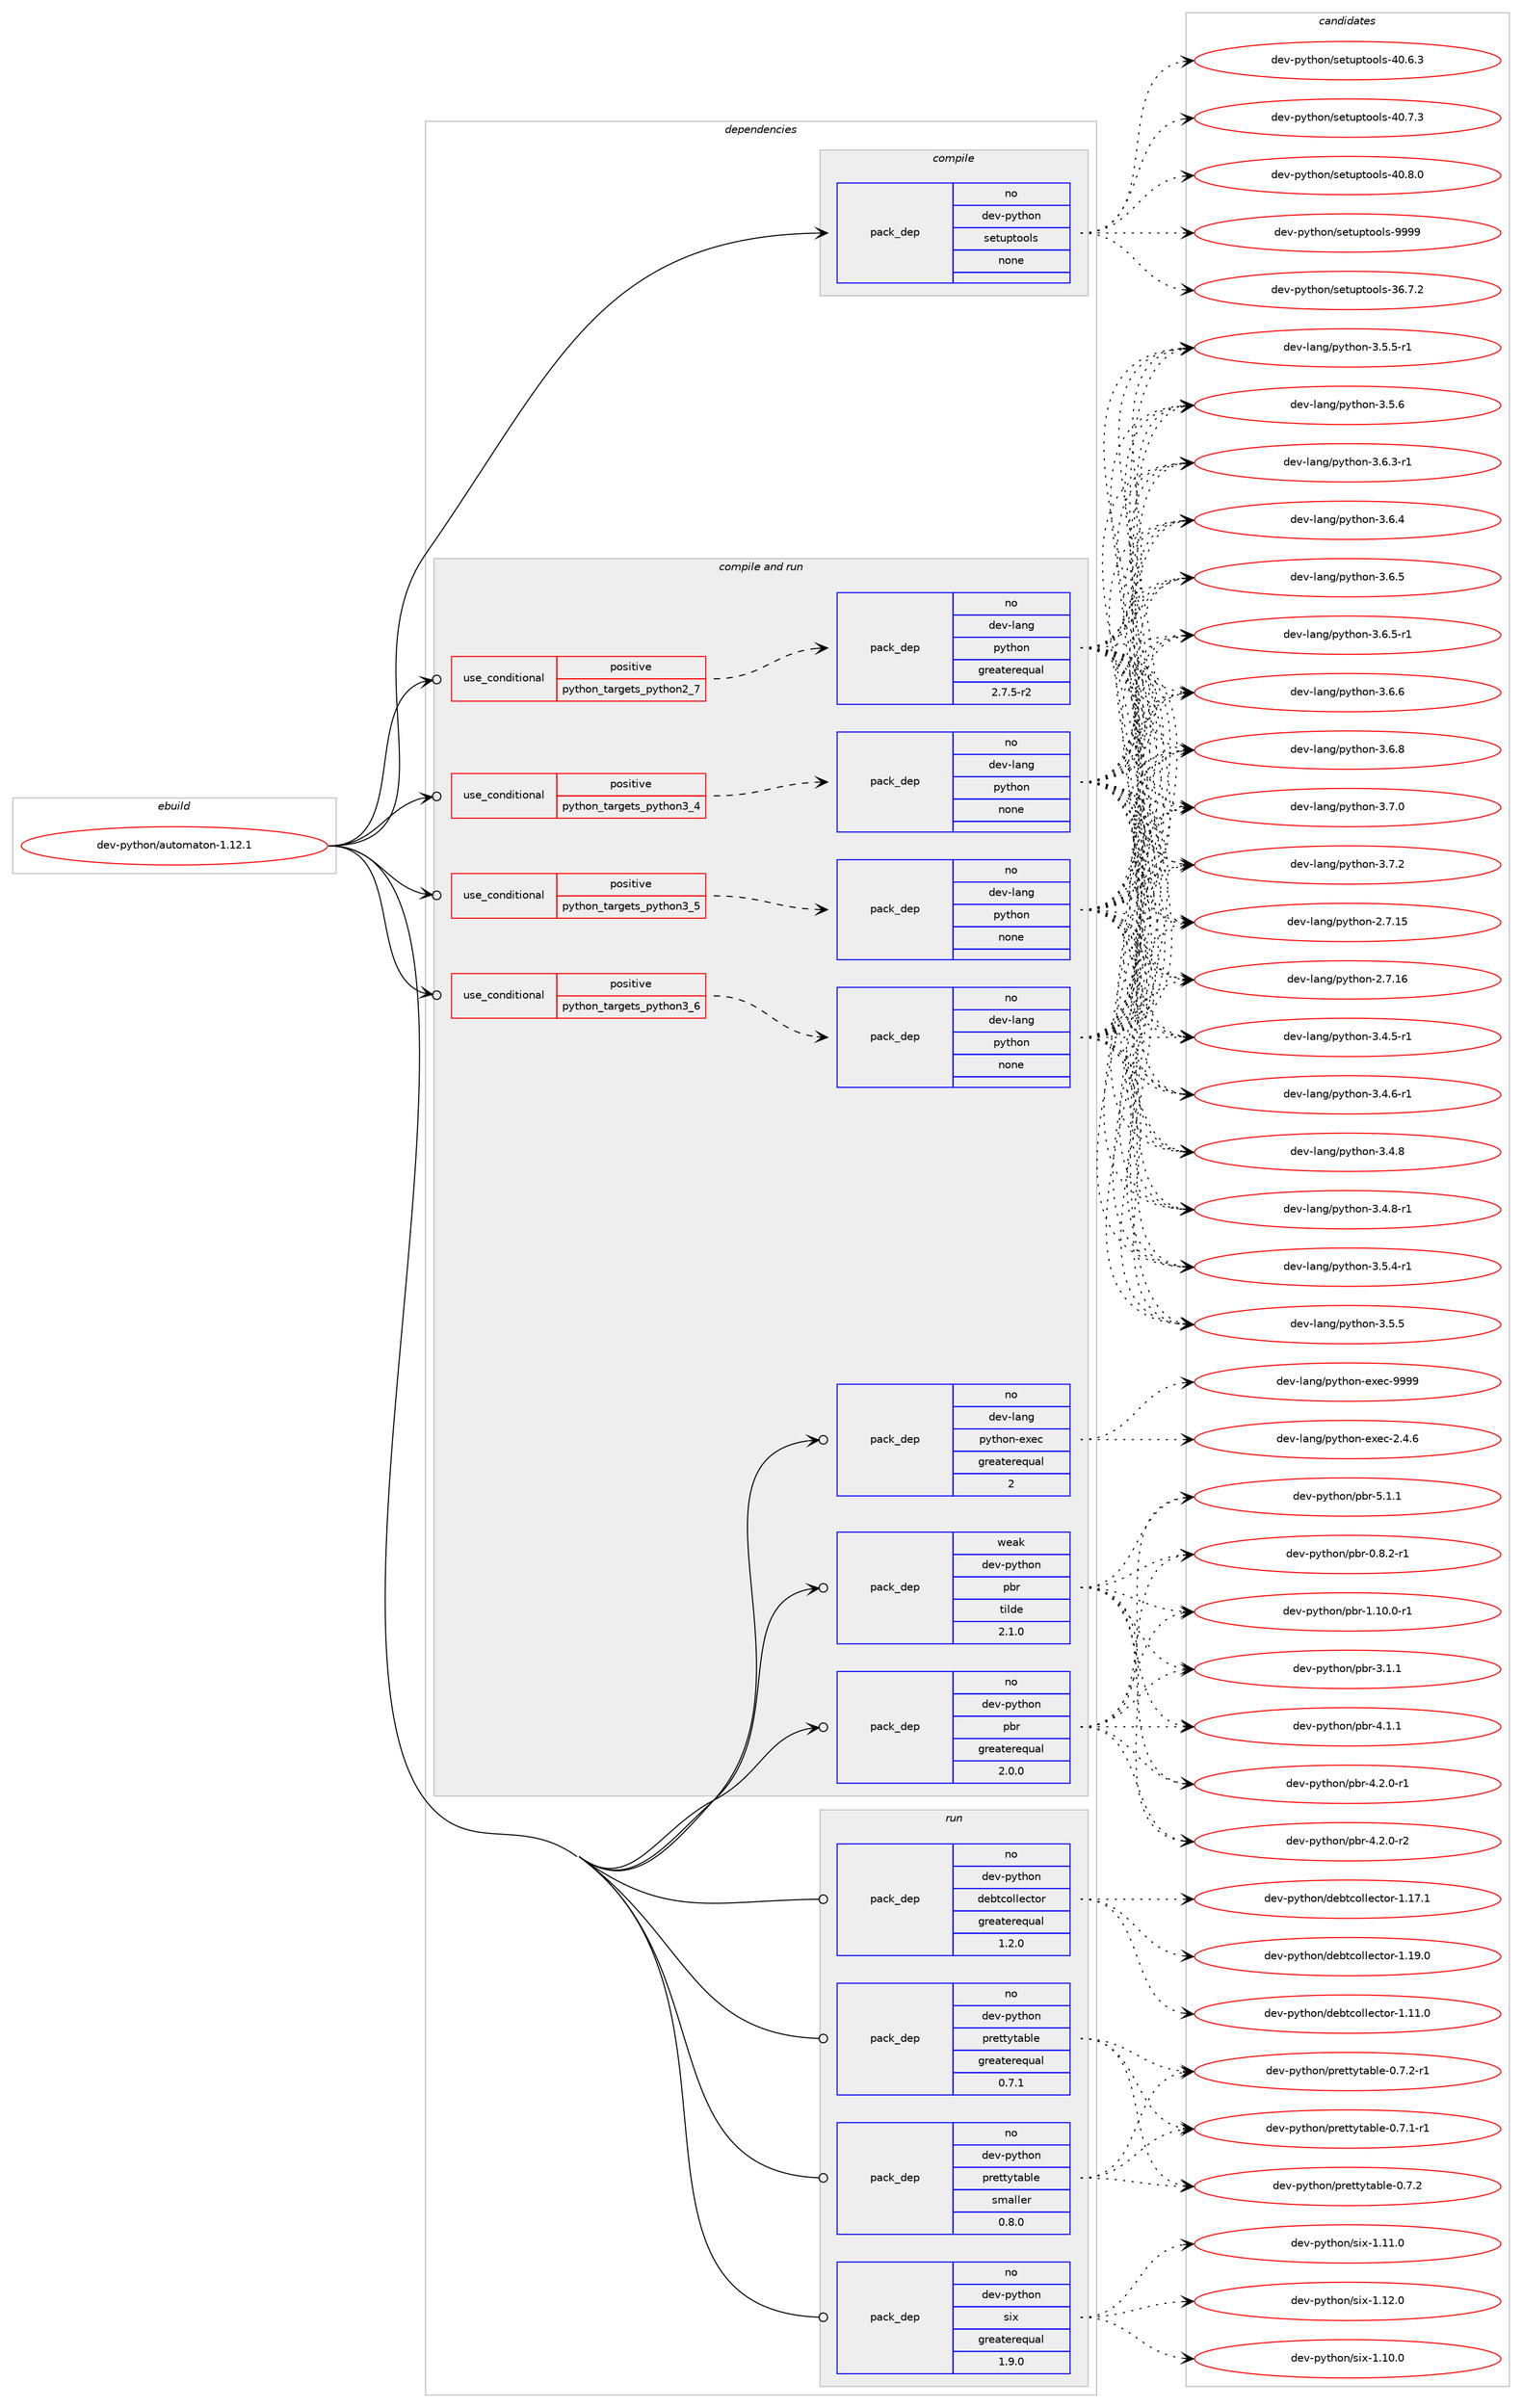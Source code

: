 digraph prolog {

# *************
# Graph options
# *************

newrank=true;
concentrate=true;
compound=true;
graph [rankdir=LR,fontname=Helvetica,fontsize=10,ranksep=1.5];#, ranksep=2.5, nodesep=0.2];
edge  [arrowhead=vee];
node  [fontname=Helvetica,fontsize=10];

# **********
# The ebuild
# **********

subgraph cluster_leftcol {
color=gray;
rank=same;
label=<<i>ebuild</i>>;
id [label="dev-python/automaton-1.12.1", color=red, width=4, href="../dev-python/automaton-1.12.1.svg"];
}

# ****************
# The dependencies
# ****************

subgraph cluster_midcol {
color=gray;
label=<<i>dependencies</i>>;
subgraph cluster_compile {
fillcolor="#eeeeee";
style=filled;
label=<<i>compile</i>>;
subgraph pack1005391 {
dependency1399926 [label=<<TABLE BORDER="0" CELLBORDER="1" CELLSPACING="0" CELLPADDING="4" WIDTH="220"><TR><TD ROWSPAN="6" CELLPADDING="30">pack_dep</TD></TR><TR><TD WIDTH="110">no</TD></TR><TR><TD>dev-python</TD></TR><TR><TD>setuptools</TD></TR><TR><TD>none</TD></TR><TR><TD></TD></TR></TABLE>>, shape=none, color=blue];
}
id:e -> dependency1399926:w [weight=20,style="solid",arrowhead="vee"];
}
subgraph cluster_compileandrun {
fillcolor="#eeeeee";
style=filled;
label=<<i>compile and run</i>>;
subgraph cond371309 {
dependency1399927 [label=<<TABLE BORDER="0" CELLBORDER="1" CELLSPACING="0" CELLPADDING="4"><TR><TD ROWSPAN="3" CELLPADDING="10">use_conditional</TD></TR><TR><TD>positive</TD></TR><TR><TD>python_targets_python2_7</TD></TR></TABLE>>, shape=none, color=red];
subgraph pack1005392 {
dependency1399928 [label=<<TABLE BORDER="0" CELLBORDER="1" CELLSPACING="0" CELLPADDING="4" WIDTH="220"><TR><TD ROWSPAN="6" CELLPADDING="30">pack_dep</TD></TR><TR><TD WIDTH="110">no</TD></TR><TR><TD>dev-lang</TD></TR><TR><TD>python</TD></TR><TR><TD>greaterequal</TD></TR><TR><TD>2.7.5-r2</TD></TR></TABLE>>, shape=none, color=blue];
}
dependency1399927:e -> dependency1399928:w [weight=20,style="dashed",arrowhead="vee"];
}
id:e -> dependency1399927:w [weight=20,style="solid",arrowhead="odotvee"];
subgraph cond371310 {
dependency1399929 [label=<<TABLE BORDER="0" CELLBORDER="1" CELLSPACING="0" CELLPADDING="4"><TR><TD ROWSPAN="3" CELLPADDING="10">use_conditional</TD></TR><TR><TD>positive</TD></TR><TR><TD>python_targets_python3_4</TD></TR></TABLE>>, shape=none, color=red];
subgraph pack1005393 {
dependency1399930 [label=<<TABLE BORDER="0" CELLBORDER="1" CELLSPACING="0" CELLPADDING="4" WIDTH="220"><TR><TD ROWSPAN="6" CELLPADDING="30">pack_dep</TD></TR><TR><TD WIDTH="110">no</TD></TR><TR><TD>dev-lang</TD></TR><TR><TD>python</TD></TR><TR><TD>none</TD></TR><TR><TD></TD></TR></TABLE>>, shape=none, color=blue];
}
dependency1399929:e -> dependency1399930:w [weight=20,style="dashed",arrowhead="vee"];
}
id:e -> dependency1399929:w [weight=20,style="solid",arrowhead="odotvee"];
subgraph cond371311 {
dependency1399931 [label=<<TABLE BORDER="0" CELLBORDER="1" CELLSPACING="0" CELLPADDING="4"><TR><TD ROWSPAN="3" CELLPADDING="10">use_conditional</TD></TR><TR><TD>positive</TD></TR><TR><TD>python_targets_python3_5</TD></TR></TABLE>>, shape=none, color=red];
subgraph pack1005394 {
dependency1399932 [label=<<TABLE BORDER="0" CELLBORDER="1" CELLSPACING="0" CELLPADDING="4" WIDTH="220"><TR><TD ROWSPAN="6" CELLPADDING="30">pack_dep</TD></TR><TR><TD WIDTH="110">no</TD></TR><TR><TD>dev-lang</TD></TR><TR><TD>python</TD></TR><TR><TD>none</TD></TR><TR><TD></TD></TR></TABLE>>, shape=none, color=blue];
}
dependency1399931:e -> dependency1399932:w [weight=20,style="dashed",arrowhead="vee"];
}
id:e -> dependency1399931:w [weight=20,style="solid",arrowhead="odotvee"];
subgraph cond371312 {
dependency1399933 [label=<<TABLE BORDER="0" CELLBORDER="1" CELLSPACING="0" CELLPADDING="4"><TR><TD ROWSPAN="3" CELLPADDING="10">use_conditional</TD></TR><TR><TD>positive</TD></TR><TR><TD>python_targets_python3_6</TD></TR></TABLE>>, shape=none, color=red];
subgraph pack1005395 {
dependency1399934 [label=<<TABLE BORDER="0" CELLBORDER="1" CELLSPACING="0" CELLPADDING="4" WIDTH="220"><TR><TD ROWSPAN="6" CELLPADDING="30">pack_dep</TD></TR><TR><TD WIDTH="110">no</TD></TR><TR><TD>dev-lang</TD></TR><TR><TD>python</TD></TR><TR><TD>none</TD></TR><TR><TD></TD></TR></TABLE>>, shape=none, color=blue];
}
dependency1399933:e -> dependency1399934:w [weight=20,style="dashed",arrowhead="vee"];
}
id:e -> dependency1399933:w [weight=20,style="solid",arrowhead="odotvee"];
subgraph pack1005396 {
dependency1399935 [label=<<TABLE BORDER="0" CELLBORDER="1" CELLSPACING="0" CELLPADDING="4" WIDTH="220"><TR><TD ROWSPAN="6" CELLPADDING="30">pack_dep</TD></TR><TR><TD WIDTH="110">no</TD></TR><TR><TD>dev-lang</TD></TR><TR><TD>python-exec</TD></TR><TR><TD>greaterequal</TD></TR><TR><TD>2</TD></TR></TABLE>>, shape=none, color=blue];
}
id:e -> dependency1399935:w [weight=20,style="solid",arrowhead="odotvee"];
subgraph pack1005397 {
dependency1399936 [label=<<TABLE BORDER="0" CELLBORDER="1" CELLSPACING="0" CELLPADDING="4" WIDTH="220"><TR><TD ROWSPAN="6" CELLPADDING="30">pack_dep</TD></TR><TR><TD WIDTH="110">no</TD></TR><TR><TD>dev-python</TD></TR><TR><TD>pbr</TD></TR><TR><TD>greaterequal</TD></TR><TR><TD>2.0.0</TD></TR></TABLE>>, shape=none, color=blue];
}
id:e -> dependency1399936:w [weight=20,style="solid",arrowhead="odotvee"];
subgraph pack1005398 {
dependency1399937 [label=<<TABLE BORDER="0" CELLBORDER="1" CELLSPACING="0" CELLPADDING="4" WIDTH="220"><TR><TD ROWSPAN="6" CELLPADDING="30">pack_dep</TD></TR><TR><TD WIDTH="110">weak</TD></TR><TR><TD>dev-python</TD></TR><TR><TD>pbr</TD></TR><TR><TD>tilde</TD></TR><TR><TD>2.1.0</TD></TR></TABLE>>, shape=none, color=blue];
}
id:e -> dependency1399937:w [weight=20,style="solid",arrowhead="odotvee"];
}
subgraph cluster_run {
fillcolor="#eeeeee";
style=filled;
label=<<i>run</i>>;
subgraph pack1005399 {
dependency1399938 [label=<<TABLE BORDER="0" CELLBORDER="1" CELLSPACING="0" CELLPADDING="4" WIDTH="220"><TR><TD ROWSPAN="6" CELLPADDING="30">pack_dep</TD></TR><TR><TD WIDTH="110">no</TD></TR><TR><TD>dev-python</TD></TR><TR><TD>debtcollector</TD></TR><TR><TD>greaterequal</TD></TR><TR><TD>1.2.0</TD></TR></TABLE>>, shape=none, color=blue];
}
id:e -> dependency1399938:w [weight=20,style="solid",arrowhead="odot"];
subgraph pack1005400 {
dependency1399939 [label=<<TABLE BORDER="0" CELLBORDER="1" CELLSPACING="0" CELLPADDING="4" WIDTH="220"><TR><TD ROWSPAN="6" CELLPADDING="30">pack_dep</TD></TR><TR><TD WIDTH="110">no</TD></TR><TR><TD>dev-python</TD></TR><TR><TD>prettytable</TD></TR><TR><TD>greaterequal</TD></TR><TR><TD>0.7.1</TD></TR></TABLE>>, shape=none, color=blue];
}
id:e -> dependency1399939:w [weight=20,style="solid",arrowhead="odot"];
subgraph pack1005401 {
dependency1399940 [label=<<TABLE BORDER="0" CELLBORDER="1" CELLSPACING="0" CELLPADDING="4" WIDTH="220"><TR><TD ROWSPAN="6" CELLPADDING="30">pack_dep</TD></TR><TR><TD WIDTH="110">no</TD></TR><TR><TD>dev-python</TD></TR><TR><TD>prettytable</TD></TR><TR><TD>smaller</TD></TR><TR><TD>0.8.0</TD></TR></TABLE>>, shape=none, color=blue];
}
id:e -> dependency1399940:w [weight=20,style="solid",arrowhead="odot"];
subgraph pack1005402 {
dependency1399941 [label=<<TABLE BORDER="0" CELLBORDER="1" CELLSPACING="0" CELLPADDING="4" WIDTH="220"><TR><TD ROWSPAN="6" CELLPADDING="30">pack_dep</TD></TR><TR><TD WIDTH="110">no</TD></TR><TR><TD>dev-python</TD></TR><TR><TD>six</TD></TR><TR><TD>greaterequal</TD></TR><TR><TD>1.9.0</TD></TR></TABLE>>, shape=none, color=blue];
}
id:e -> dependency1399941:w [weight=20,style="solid",arrowhead="odot"];
}
}

# **************
# The candidates
# **************

subgraph cluster_choices {
rank=same;
color=gray;
label=<<i>candidates</i>>;

subgraph choice1005391 {
color=black;
nodesep=1;
choice100101118451121211161041111104711510111611711211611111110811545515446554650 [label="dev-python/setuptools-36.7.2", color=red, width=4,href="../dev-python/setuptools-36.7.2.svg"];
choice100101118451121211161041111104711510111611711211611111110811545524846544651 [label="dev-python/setuptools-40.6.3", color=red, width=4,href="../dev-python/setuptools-40.6.3.svg"];
choice100101118451121211161041111104711510111611711211611111110811545524846554651 [label="dev-python/setuptools-40.7.3", color=red, width=4,href="../dev-python/setuptools-40.7.3.svg"];
choice100101118451121211161041111104711510111611711211611111110811545524846564648 [label="dev-python/setuptools-40.8.0", color=red, width=4,href="../dev-python/setuptools-40.8.0.svg"];
choice10010111845112121116104111110471151011161171121161111111081154557575757 [label="dev-python/setuptools-9999", color=red, width=4,href="../dev-python/setuptools-9999.svg"];
dependency1399926:e -> choice100101118451121211161041111104711510111611711211611111110811545515446554650:w [style=dotted,weight="100"];
dependency1399926:e -> choice100101118451121211161041111104711510111611711211611111110811545524846544651:w [style=dotted,weight="100"];
dependency1399926:e -> choice100101118451121211161041111104711510111611711211611111110811545524846554651:w [style=dotted,weight="100"];
dependency1399926:e -> choice100101118451121211161041111104711510111611711211611111110811545524846564648:w [style=dotted,weight="100"];
dependency1399926:e -> choice10010111845112121116104111110471151011161171121161111111081154557575757:w [style=dotted,weight="100"];
}
subgraph choice1005392 {
color=black;
nodesep=1;
choice10010111845108971101034711212111610411111045504655464953 [label="dev-lang/python-2.7.15", color=red, width=4,href="../dev-lang/python-2.7.15.svg"];
choice10010111845108971101034711212111610411111045504655464954 [label="dev-lang/python-2.7.16", color=red, width=4,href="../dev-lang/python-2.7.16.svg"];
choice1001011184510897110103471121211161041111104551465246534511449 [label="dev-lang/python-3.4.5-r1", color=red, width=4,href="../dev-lang/python-3.4.5-r1.svg"];
choice1001011184510897110103471121211161041111104551465246544511449 [label="dev-lang/python-3.4.6-r1", color=red, width=4,href="../dev-lang/python-3.4.6-r1.svg"];
choice100101118451089711010347112121116104111110455146524656 [label="dev-lang/python-3.4.8", color=red, width=4,href="../dev-lang/python-3.4.8.svg"];
choice1001011184510897110103471121211161041111104551465246564511449 [label="dev-lang/python-3.4.8-r1", color=red, width=4,href="../dev-lang/python-3.4.8-r1.svg"];
choice1001011184510897110103471121211161041111104551465346524511449 [label="dev-lang/python-3.5.4-r1", color=red, width=4,href="../dev-lang/python-3.5.4-r1.svg"];
choice100101118451089711010347112121116104111110455146534653 [label="dev-lang/python-3.5.5", color=red, width=4,href="../dev-lang/python-3.5.5.svg"];
choice1001011184510897110103471121211161041111104551465346534511449 [label="dev-lang/python-3.5.5-r1", color=red, width=4,href="../dev-lang/python-3.5.5-r1.svg"];
choice100101118451089711010347112121116104111110455146534654 [label="dev-lang/python-3.5.6", color=red, width=4,href="../dev-lang/python-3.5.6.svg"];
choice1001011184510897110103471121211161041111104551465446514511449 [label="dev-lang/python-3.6.3-r1", color=red, width=4,href="../dev-lang/python-3.6.3-r1.svg"];
choice100101118451089711010347112121116104111110455146544652 [label="dev-lang/python-3.6.4", color=red, width=4,href="../dev-lang/python-3.6.4.svg"];
choice100101118451089711010347112121116104111110455146544653 [label="dev-lang/python-3.6.5", color=red, width=4,href="../dev-lang/python-3.6.5.svg"];
choice1001011184510897110103471121211161041111104551465446534511449 [label="dev-lang/python-3.6.5-r1", color=red, width=4,href="../dev-lang/python-3.6.5-r1.svg"];
choice100101118451089711010347112121116104111110455146544654 [label="dev-lang/python-3.6.6", color=red, width=4,href="../dev-lang/python-3.6.6.svg"];
choice100101118451089711010347112121116104111110455146544656 [label="dev-lang/python-3.6.8", color=red, width=4,href="../dev-lang/python-3.6.8.svg"];
choice100101118451089711010347112121116104111110455146554648 [label="dev-lang/python-3.7.0", color=red, width=4,href="../dev-lang/python-3.7.0.svg"];
choice100101118451089711010347112121116104111110455146554650 [label="dev-lang/python-3.7.2", color=red, width=4,href="../dev-lang/python-3.7.2.svg"];
dependency1399928:e -> choice10010111845108971101034711212111610411111045504655464953:w [style=dotted,weight="100"];
dependency1399928:e -> choice10010111845108971101034711212111610411111045504655464954:w [style=dotted,weight="100"];
dependency1399928:e -> choice1001011184510897110103471121211161041111104551465246534511449:w [style=dotted,weight="100"];
dependency1399928:e -> choice1001011184510897110103471121211161041111104551465246544511449:w [style=dotted,weight="100"];
dependency1399928:e -> choice100101118451089711010347112121116104111110455146524656:w [style=dotted,weight="100"];
dependency1399928:e -> choice1001011184510897110103471121211161041111104551465246564511449:w [style=dotted,weight="100"];
dependency1399928:e -> choice1001011184510897110103471121211161041111104551465346524511449:w [style=dotted,weight="100"];
dependency1399928:e -> choice100101118451089711010347112121116104111110455146534653:w [style=dotted,weight="100"];
dependency1399928:e -> choice1001011184510897110103471121211161041111104551465346534511449:w [style=dotted,weight="100"];
dependency1399928:e -> choice100101118451089711010347112121116104111110455146534654:w [style=dotted,weight="100"];
dependency1399928:e -> choice1001011184510897110103471121211161041111104551465446514511449:w [style=dotted,weight="100"];
dependency1399928:e -> choice100101118451089711010347112121116104111110455146544652:w [style=dotted,weight="100"];
dependency1399928:e -> choice100101118451089711010347112121116104111110455146544653:w [style=dotted,weight="100"];
dependency1399928:e -> choice1001011184510897110103471121211161041111104551465446534511449:w [style=dotted,weight="100"];
dependency1399928:e -> choice100101118451089711010347112121116104111110455146544654:w [style=dotted,weight="100"];
dependency1399928:e -> choice100101118451089711010347112121116104111110455146544656:w [style=dotted,weight="100"];
dependency1399928:e -> choice100101118451089711010347112121116104111110455146554648:w [style=dotted,weight="100"];
dependency1399928:e -> choice100101118451089711010347112121116104111110455146554650:w [style=dotted,weight="100"];
}
subgraph choice1005393 {
color=black;
nodesep=1;
choice10010111845108971101034711212111610411111045504655464953 [label="dev-lang/python-2.7.15", color=red, width=4,href="../dev-lang/python-2.7.15.svg"];
choice10010111845108971101034711212111610411111045504655464954 [label="dev-lang/python-2.7.16", color=red, width=4,href="../dev-lang/python-2.7.16.svg"];
choice1001011184510897110103471121211161041111104551465246534511449 [label="dev-lang/python-3.4.5-r1", color=red, width=4,href="../dev-lang/python-3.4.5-r1.svg"];
choice1001011184510897110103471121211161041111104551465246544511449 [label="dev-lang/python-3.4.6-r1", color=red, width=4,href="../dev-lang/python-3.4.6-r1.svg"];
choice100101118451089711010347112121116104111110455146524656 [label="dev-lang/python-3.4.8", color=red, width=4,href="../dev-lang/python-3.4.8.svg"];
choice1001011184510897110103471121211161041111104551465246564511449 [label="dev-lang/python-3.4.8-r1", color=red, width=4,href="../dev-lang/python-3.4.8-r1.svg"];
choice1001011184510897110103471121211161041111104551465346524511449 [label="dev-lang/python-3.5.4-r1", color=red, width=4,href="../dev-lang/python-3.5.4-r1.svg"];
choice100101118451089711010347112121116104111110455146534653 [label="dev-lang/python-3.5.5", color=red, width=4,href="../dev-lang/python-3.5.5.svg"];
choice1001011184510897110103471121211161041111104551465346534511449 [label="dev-lang/python-3.5.5-r1", color=red, width=4,href="../dev-lang/python-3.5.5-r1.svg"];
choice100101118451089711010347112121116104111110455146534654 [label="dev-lang/python-3.5.6", color=red, width=4,href="../dev-lang/python-3.5.6.svg"];
choice1001011184510897110103471121211161041111104551465446514511449 [label="dev-lang/python-3.6.3-r1", color=red, width=4,href="../dev-lang/python-3.6.3-r1.svg"];
choice100101118451089711010347112121116104111110455146544652 [label="dev-lang/python-3.6.4", color=red, width=4,href="../dev-lang/python-3.6.4.svg"];
choice100101118451089711010347112121116104111110455146544653 [label="dev-lang/python-3.6.5", color=red, width=4,href="../dev-lang/python-3.6.5.svg"];
choice1001011184510897110103471121211161041111104551465446534511449 [label="dev-lang/python-3.6.5-r1", color=red, width=4,href="../dev-lang/python-3.6.5-r1.svg"];
choice100101118451089711010347112121116104111110455146544654 [label="dev-lang/python-3.6.6", color=red, width=4,href="../dev-lang/python-3.6.6.svg"];
choice100101118451089711010347112121116104111110455146544656 [label="dev-lang/python-3.6.8", color=red, width=4,href="../dev-lang/python-3.6.8.svg"];
choice100101118451089711010347112121116104111110455146554648 [label="dev-lang/python-3.7.0", color=red, width=4,href="../dev-lang/python-3.7.0.svg"];
choice100101118451089711010347112121116104111110455146554650 [label="dev-lang/python-3.7.2", color=red, width=4,href="../dev-lang/python-3.7.2.svg"];
dependency1399930:e -> choice10010111845108971101034711212111610411111045504655464953:w [style=dotted,weight="100"];
dependency1399930:e -> choice10010111845108971101034711212111610411111045504655464954:w [style=dotted,weight="100"];
dependency1399930:e -> choice1001011184510897110103471121211161041111104551465246534511449:w [style=dotted,weight="100"];
dependency1399930:e -> choice1001011184510897110103471121211161041111104551465246544511449:w [style=dotted,weight="100"];
dependency1399930:e -> choice100101118451089711010347112121116104111110455146524656:w [style=dotted,weight="100"];
dependency1399930:e -> choice1001011184510897110103471121211161041111104551465246564511449:w [style=dotted,weight="100"];
dependency1399930:e -> choice1001011184510897110103471121211161041111104551465346524511449:w [style=dotted,weight="100"];
dependency1399930:e -> choice100101118451089711010347112121116104111110455146534653:w [style=dotted,weight="100"];
dependency1399930:e -> choice1001011184510897110103471121211161041111104551465346534511449:w [style=dotted,weight="100"];
dependency1399930:e -> choice100101118451089711010347112121116104111110455146534654:w [style=dotted,weight="100"];
dependency1399930:e -> choice1001011184510897110103471121211161041111104551465446514511449:w [style=dotted,weight="100"];
dependency1399930:e -> choice100101118451089711010347112121116104111110455146544652:w [style=dotted,weight="100"];
dependency1399930:e -> choice100101118451089711010347112121116104111110455146544653:w [style=dotted,weight="100"];
dependency1399930:e -> choice1001011184510897110103471121211161041111104551465446534511449:w [style=dotted,weight="100"];
dependency1399930:e -> choice100101118451089711010347112121116104111110455146544654:w [style=dotted,weight="100"];
dependency1399930:e -> choice100101118451089711010347112121116104111110455146544656:w [style=dotted,weight="100"];
dependency1399930:e -> choice100101118451089711010347112121116104111110455146554648:w [style=dotted,weight="100"];
dependency1399930:e -> choice100101118451089711010347112121116104111110455146554650:w [style=dotted,weight="100"];
}
subgraph choice1005394 {
color=black;
nodesep=1;
choice10010111845108971101034711212111610411111045504655464953 [label="dev-lang/python-2.7.15", color=red, width=4,href="../dev-lang/python-2.7.15.svg"];
choice10010111845108971101034711212111610411111045504655464954 [label="dev-lang/python-2.7.16", color=red, width=4,href="../dev-lang/python-2.7.16.svg"];
choice1001011184510897110103471121211161041111104551465246534511449 [label="dev-lang/python-3.4.5-r1", color=red, width=4,href="../dev-lang/python-3.4.5-r1.svg"];
choice1001011184510897110103471121211161041111104551465246544511449 [label="dev-lang/python-3.4.6-r1", color=red, width=4,href="../dev-lang/python-3.4.6-r1.svg"];
choice100101118451089711010347112121116104111110455146524656 [label="dev-lang/python-3.4.8", color=red, width=4,href="../dev-lang/python-3.4.8.svg"];
choice1001011184510897110103471121211161041111104551465246564511449 [label="dev-lang/python-3.4.8-r1", color=red, width=4,href="../dev-lang/python-3.4.8-r1.svg"];
choice1001011184510897110103471121211161041111104551465346524511449 [label="dev-lang/python-3.5.4-r1", color=red, width=4,href="../dev-lang/python-3.5.4-r1.svg"];
choice100101118451089711010347112121116104111110455146534653 [label="dev-lang/python-3.5.5", color=red, width=4,href="../dev-lang/python-3.5.5.svg"];
choice1001011184510897110103471121211161041111104551465346534511449 [label="dev-lang/python-3.5.5-r1", color=red, width=4,href="../dev-lang/python-3.5.5-r1.svg"];
choice100101118451089711010347112121116104111110455146534654 [label="dev-lang/python-3.5.6", color=red, width=4,href="../dev-lang/python-3.5.6.svg"];
choice1001011184510897110103471121211161041111104551465446514511449 [label="dev-lang/python-3.6.3-r1", color=red, width=4,href="../dev-lang/python-3.6.3-r1.svg"];
choice100101118451089711010347112121116104111110455146544652 [label="dev-lang/python-3.6.4", color=red, width=4,href="../dev-lang/python-3.6.4.svg"];
choice100101118451089711010347112121116104111110455146544653 [label="dev-lang/python-3.6.5", color=red, width=4,href="../dev-lang/python-3.6.5.svg"];
choice1001011184510897110103471121211161041111104551465446534511449 [label="dev-lang/python-3.6.5-r1", color=red, width=4,href="../dev-lang/python-3.6.5-r1.svg"];
choice100101118451089711010347112121116104111110455146544654 [label="dev-lang/python-3.6.6", color=red, width=4,href="../dev-lang/python-3.6.6.svg"];
choice100101118451089711010347112121116104111110455146544656 [label="dev-lang/python-3.6.8", color=red, width=4,href="../dev-lang/python-3.6.8.svg"];
choice100101118451089711010347112121116104111110455146554648 [label="dev-lang/python-3.7.0", color=red, width=4,href="../dev-lang/python-3.7.0.svg"];
choice100101118451089711010347112121116104111110455146554650 [label="dev-lang/python-3.7.2", color=red, width=4,href="../dev-lang/python-3.7.2.svg"];
dependency1399932:e -> choice10010111845108971101034711212111610411111045504655464953:w [style=dotted,weight="100"];
dependency1399932:e -> choice10010111845108971101034711212111610411111045504655464954:w [style=dotted,weight="100"];
dependency1399932:e -> choice1001011184510897110103471121211161041111104551465246534511449:w [style=dotted,weight="100"];
dependency1399932:e -> choice1001011184510897110103471121211161041111104551465246544511449:w [style=dotted,weight="100"];
dependency1399932:e -> choice100101118451089711010347112121116104111110455146524656:w [style=dotted,weight="100"];
dependency1399932:e -> choice1001011184510897110103471121211161041111104551465246564511449:w [style=dotted,weight="100"];
dependency1399932:e -> choice1001011184510897110103471121211161041111104551465346524511449:w [style=dotted,weight="100"];
dependency1399932:e -> choice100101118451089711010347112121116104111110455146534653:w [style=dotted,weight="100"];
dependency1399932:e -> choice1001011184510897110103471121211161041111104551465346534511449:w [style=dotted,weight="100"];
dependency1399932:e -> choice100101118451089711010347112121116104111110455146534654:w [style=dotted,weight="100"];
dependency1399932:e -> choice1001011184510897110103471121211161041111104551465446514511449:w [style=dotted,weight="100"];
dependency1399932:e -> choice100101118451089711010347112121116104111110455146544652:w [style=dotted,weight="100"];
dependency1399932:e -> choice100101118451089711010347112121116104111110455146544653:w [style=dotted,weight="100"];
dependency1399932:e -> choice1001011184510897110103471121211161041111104551465446534511449:w [style=dotted,weight="100"];
dependency1399932:e -> choice100101118451089711010347112121116104111110455146544654:w [style=dotted,weight="100"];
dependency1399932:e -> choice100101118451089711010347112121116104111110455146544656:w [style=dotted,weight="100"];
dependency1399932:e -> choice100101118451089711010347112121116104111110455146554648:w [style=dotted,weight="100"];
dependency1399932:e -> choice100101118451089711010347112121116104111110455146554650:w [style=dotted,weight="100"];
}
subgraph choice1005395 {
color=black;
nodesep=1;
choice10010111845108971101034711212111610411111045504655464953 [label="dev-lang/python-2.7.15", color=red, width=4,href="../dev-lang/python-2.7.15.svg"];
choice10010111845108971101034711212111610411111045504655464954 [label="dev-lang/python-2.7.16", color=red, width=4,href="../dev-lang/python-2.7.16.svg"];
choice1001011184510897110103471121211161041111104551465246534511449 [label="dev-lang/python-3.4.5-r1", color=red, width=4,href="../dev-lang/python-3.4.5-r1.svg"];
choice1001011184510897110103471121211161041111104551465246544511449 [label="dev-lang/python-3.4.6-r1", color=red, width=4,href="../dev-lang/python-3.4.6-r1.svg"];
choice100101118451089711010347112121116104111110455146524656 [label="dev-lang/python-3.4.8", color=red, width=4,href="../dev-lang/python-3.4.8.svg"];
choice1001011184510897110103471121211161041111104551465246564511449 [label="dev-lang/python-3.4.8-r1", color=red, width=4,href="../dev-lang/python-3.4.8-r1.svg"];
choice1001011184510897110103471121211161041111104551465346524511449 [label="dev-lang/python-3.5.4-r1", color=red, width=4,href="../dev-lang/python-3.5.4-r1.svg"];
choice100101118451089711010347112121116104111110455146534653 [label="dev-lang/python-3.5.5", color=red, width=4,href="../dev-lang/python-3.5.5.svg"];
choice1001011184510897110103471121211161041111104551465346534511449 [label="dev-lang/python-3.5.5-r1", color=red, width=4,href="../dev-lang/python-3.5.5-r1.svg"];
choice100101118451089711010347112121116104111110455146534654 [label="dev-lang/python-3.5.6", color=red, width=4,href="../dev-lang/python-3.5.6.svg"];
choice1001011184510897110103471121211161041111104551465446514511449 [label="dev-lang/python-3.6.3-r1", color=red, width=4,href="../dev-lang/python-3.6.3-r1.svg"];
choice100101118451089711010347112121116104111110455146544652 [label="dev-lang/python-3.6.4", color=red, width=4,href="../dev-lang/python-3.6.4.svg"];
choice100101118451089711010347112121116104111110455146544653 [label="dev-lang/python-3.6.5", color=red, width=4,href="../dev-lang/python-3.6.5.svg"];
choice1001011184510897110103471121211161041111104551465446534511449 [label="dev-lang/python-3.6.5-r1", color=red, width=4,href="../dev-lang/python-3.6.5-r1.svg"];
choice100101118451089711010347112121116104111110455146544654 [label="dev-lang/python-3.6.6", color=red, width=4,href="../dev-lang/python-3.6.6.svg"];
choice100101118451089711010347112121116104111110455146544656 [label="dev-lang/python-3.6.8", color=red, width=4,href="../dev-lang/python-3.6.8.svg"];
choice100101118451089711010347112121116104111110455146554648 [label="dev-lang/python-3.7.0", color=red, width=4,href="../dev-lang/python-3.7.0.svg"];
choice100101118451089711010347112121116104111110455146554650 [label="dev-lang/python-3.7.2", color=red, width=4,href="../dev-lang/python-3.7.2.svg"];
dependency1399934:e -> choice10010111845108971101034711212111610411111045504655464953:w [style=dotted,weight="100"];
dependency1399934:e -> choice10010111845108971101034711212111610411111045504655464954:w [style=dotted,weight="100"];
dependency1399934:e -> choice1001011184510897110103471121211161041111104551465246534511449:w [style=dotted,weight="100"];
dependency1399934:e -> choice1001011184510897110103471121211161041111104551465246544511449:w [style=dotted,weight="100"];
dependency1399934:e -> choice100101118451089711010347112121116104111110455146524656:w [style=dotted,weight="100"];
dependency1399934:e -> choice1001011184510897110103471121211161041111104551465246564511449:w [style=dotted,weight="100"];
dependency1399934:e -> choice1001011184510897110103471121211161041111104551465346524511449:w [style=dotted,weight="100"];
dependency1399934:e -> choice100101118451089711010347112121116104111110455146534653:w [style=dotted,weight="100"];
dependency1399934:e -> choice1001011184510897110103471121211161041111104551465346534511449:w [style=dotted,weight="100"];
dependency1399934:e -> choice100101118451089711010347112121116104111110455146534654:w [style=dotted,weight="100"];
dependency1399934:e -> choice1001011184510897110103471121211161041111104551465446514511449:w [style=dotted,weight="100"];
dependency1399934:e -> choice100101118451089711010347112121116104111110455146544652:w [style=dotted,weight="100"];
dependency1399934:e -> choice100101118451089711010347112121116104111110455146544653:w [style=dotted,weight="100"];
dependency1399934:e -> choice1001011184510897110103471121211161041111104551465446534511449:w [style=dotted,weight="100"];
dependency1399934:e -> choice100101118451089711010347112121116104111110455146544654:w [style=dotted,weight="100"];
dependency1399934:e -> choice100101118451089711010347112121116104111110455146544656:w [style=dotted,weight="100"];
dependency1399934:e -> choice100101118451089711010347112121116104111110455146554648:w [style=dotted,weight="100"];
dependency1399934:e -> choice100101118451089711010347112121116104111110455146554650:w [style=dotted,weight="100"];
}
subgraph choice1005396 {
color=black;
nodesep=1;
choice1001011184510897110103471121211161041111104510112010199455046524654 [label="dev-lang/python-exec-2.4.6", color=red, width=4,href="../dev-lang/python-exec-2.4.6.svg"];
choice10010111845108971101034711212111610411111045101120101994557575757 [label="dev-lang/python-exec-9999", color=red, width=4,href="../dev-lang/python-exec-9999.svg"];
dependency1399935:e -> choice1001011184510897110103471121211161041111104510112010199455046524654:w [style=dotted,weight="100"];
dependency1399935:e -> choice10010111845108971101034711212111610411111045101120101994557575757:w [style=dotted,weight="100"];
}
subgraph choice1005397 {
color=black;
nodesep=1;
choice1001011184511212111610411111047112981144548465646504511449 [label="dev-python/pbr-0.8.2-r1", color=red, width=4,href="../dev-python/pbr-0.8.2-r1.svg"];
choice100101118451121211161041111104711298114454946494846484511449 [label="dev-python/pbr-1.10.0-r1", color=red, width=4,href="../dev-python/pbr-1.10.0-r1.svg"];
choice100101118451121211161041111104711298114455146494649 [label="dev-python/pbr-3.1.1", color=red, width=4,href="../dev-python/pbr-3.1.1.svg"];
choice100101118451121211161041111104711298114455246494649 [label="dev-python/pbr-4.1.1", color=red, width=4,href="../dev-python/pbr-4.1.1.svg"];
choice1001011184511212111610411111047112981144552465046484511449 [label="dev-python/pbr-4.2.0-r1", color=red, width=4,href="../dev-python/pbr-4.2.0-r1.svg"];
choice1001011184511212111610411111047112981144552465046484511450 [label="dev-python/pbr-4.2.0-r2", color=red, width=4,href="../dev-python/pbr-4.2.0-r2.svg"];
choice100101118451121211161041111104711298114455346494649 [label="dev-python/pbr-5.1.1", color=red, width=4,href="../dev-python/pbr-5.1.1.svg"];
dependency1399936:e -> choice1001011184511212111610411111047112981144548465646504511449:w [style=dotted,weight="100"];
dependency1399936:e -> choice100101118451121211161041111104711298114454946494846484511449:w [style=dotted,weight="100"];
dependency1399936:e -> choice100101118451121211161041111104711298114455146494649:w [style=dotted,weight="100"];
dependency1399936:e -> choice100101118451121211161041111104711298114455246494649:w [style=dotted,weight="100"];
dependency1399936:e -> choice1001011184511212111610411111047112981144552465046484511449:w [style=dotted,weight="100"];
dependency1399936:e -> choice1001011184511212111610411111047112981144552465046484511450:w [style=dotted,weight="100"];
dependency1399936:e -> choice100101118451121211161041111104711298114455346494649:w [style=dotted,weight="100"];
}
subgraph choice1005398 {
color=black;
nodesep=1;
choice1001011184511212111610411111047112981144548465646504511449 [label="dev-python/pbr-0.8.2-r1", color=red, width=4,href="../dev-python/pbr-0.8.2-r1.svg"];
choice100101118451121211161041111104711298114454946494846484511449 [label="dev-python/pbr-1.10.0-r1", color=red, width=4,href="../dev-python/pbr-1.10.0-r1.svg"];
choice100101118451121211161041111104711298114455146494649 [label="dev-python/pbr-3.1.1", color=red, width=4,href="../dev-python/pbr-3.1.1.svg"];
choice100101118451121211161041111104711298114455246494649 [label="dev-python/pbr-4.1.1", color=red, width=4,href="../dev-python/pbr-4.1.1.svg"];
choice1001011184511212111610411111047112981144552465046484511449 [label="dev-python/pbr-4.2.0-r1", color=red, width=4,href="../dev-python/pbr-4.2.0-r1.svg"];
choice1001011184511212111610411111047112981144552465046484511450 [label="dev-python/pbr-4.2.0-r2", color=red, width=4,href="../dev-python/pbr-4.2.0-r2.svg"];
choice100101118451121211161041111104711298114455346494649 [label="dev-python/pbr-5.1.1", color=red, width=4,href="../dev-python/pbr-5.1.1.svg"];
dependency1399937:e -> choice1001011184511212111610411111047112981144548465646504511449:w [style=dotted,weight="100"];
dependency1399937:e -> choice100101118451121211161041111104711298114454946494846484511449:w [style=dotted,weight="100"];
dependency1399937:e -> choice100101118451121211161041111104711298114455146494649:w [style=dotted,weight="100"];
dependency1399937:e -> choice100101118451121211161041111104711298114455246494649:w [style=dotted,weight="100"];
dependency1399937:e -> choice1001011184511212111610411111047112981144552465046484511449:w [style=dotted,weight="100"];
dependency1399937:e -> choice1001011184511212111610411111047112981144552465046484511450:w [style=dotted,weight="100"];
dependency1399937:e -> choice100101118451121211161041111104711298114455346494649:w [style=dotted,weight="100"];
}
subgraph choice1005399 {
color=black;
nodesep=1;
choice100101118451121211161041111104710010198116991111081081019911611111445494649494648 [label="dev-python/debtcollector-1.11.0", color=red, width=4,href="../dev-python/debtcollector-1.11.0.svg"];
choice100101118451121211161041111104710010198116991111081081019911611111445494649554649 [label="dev-python/debtcollector-1.17.1", color=red, width=4,href="../dev-python/debtcollector-1.17.1.svg"];
choice100101118451121211161041111104710010198116991111081081019911611111445494649574648 [label="dev-python/debtcollector-1.19.0", color=red, width=4,href="../dev-python/debtcollector-1.19.0.svg"];
dependency1399938:e -> choice100101118451121211161041111104710010198116991111081081019911611111445494649494648:w [style=dotted,weight="100"];
dependency1399938:e -> choice100101118451121211161041111104710010198116991111081081019911611111445494649554649:w [style=dotted,weight="100"];
dependency1399938:e -> choice100101118451121211161041111104710010198116991111081081019911611111445494649574648:w [style=dotted,weight="100"];
}
subgraph choice1005400 {
color=black;
nodesep=1;
choice100101118451121211161041111104711211410111611612111697981081014548465546494511449 [label="dev-python/prettytable-0.7.1-r1", color=red, width=4,href="../dev-python/prettytable-0.7.1-r1.svg"];
choice10010111845112121116104111110471121141011161161211169798108101454846554650 [label="dev-python/prettytable-0.7.2", color=red, width=4,href="../dev-python/prettytable-0.7.2.svg"];
choice100101118451121211161041111104711211410111611612111697981081014548465546504511449 [label="dev-python/prettytable-0.7.2-r1", color=red, width=4,href="../dev-python/prettytable-0.7.2-r1.svg"];
dependency1399939:e -> choice100101118451121211161041111104711211410111611612111697981081014548465546494511449:w [style=dotted,weight="100"];
dependency1399939:e -> choice10010111845112121116104111110471121141011161161211169798108101454846554650:w [style=dotted,weight="100"];
dependency1399939:e -> choice100101118451121211161041111104711211410111611612111697981081014548465546504511449:w [style=dotted,weight="100"];
}
subgraph choice1005401 {
color=black;
nodesep=1;
choice100101118451121211161041111104711211410111611612111697981081014548465546494511449 [label="dev-python/prettytable-0.7.1-r1", color=red, width=4,href="../dev-python/prettytable-0.7.1-r1.svg"];
choice10010111845112121116104111110471121141011161161211169798108101454846554650 [label="dev-python/prettytable-0.7.2", color=red, width=4,href="../dev-python/prettytable-0.7.2.svg"];
choice100101118451121211161041111104711211410111611612111697981081014548465546504511449 [label="dev-python/prettytable-0.7.2-r1", color=red, width=4,href="../dev-python/prettytable-0.7.2-r1.svg"];
dependency1399940:e -> choice100101118451121211161041111104711211410111611612111697981081014548465546494511449:w [style=dotted,weight="100"];
dependency1399940:e -> choice10010111845112121116104111110471121141011161161211169798108101454846554650:w [style=dotted,weight="100"];
dependency1399940:e -> choice100101118451121211161041111104711211410111611612111697981081014548465546504511449:w [style=dotted,weight="100"];
}
subgraph choice1005402 {
color=black;
nodesep=1;
choice100101118451121211161041111104711510512045494649484648 [label="dev-python/six-1.10.0", color=red, width=4,href="../dev-python/six-1.10.0.svg"];
choice100101118451121211161041111104711510512045494649494648 [label="dev-python/six-1.11.0", color=red, width=4,href="../dev-python/six-1.11.0.svg"];
choice100101118451121211161041111104711510512045494649504648 [label="dev-python/six-1.12.0", color=red, width=4,href="../dev-python/six-1.12.0.svg"];
dependency1399941:e -> choice100101118451121211161041111104711510512045494649484648:w [style=dotted,weight="100"];
dependency1399941:e -> choice100101118451121211161041111104711510512045494649494648:w [style=dotted,weight="100"];
dependency1399941:e -> choice100101118451121211161041111104711510512045494649504648:w [style=dotted,weight="100"];
}
}

}
